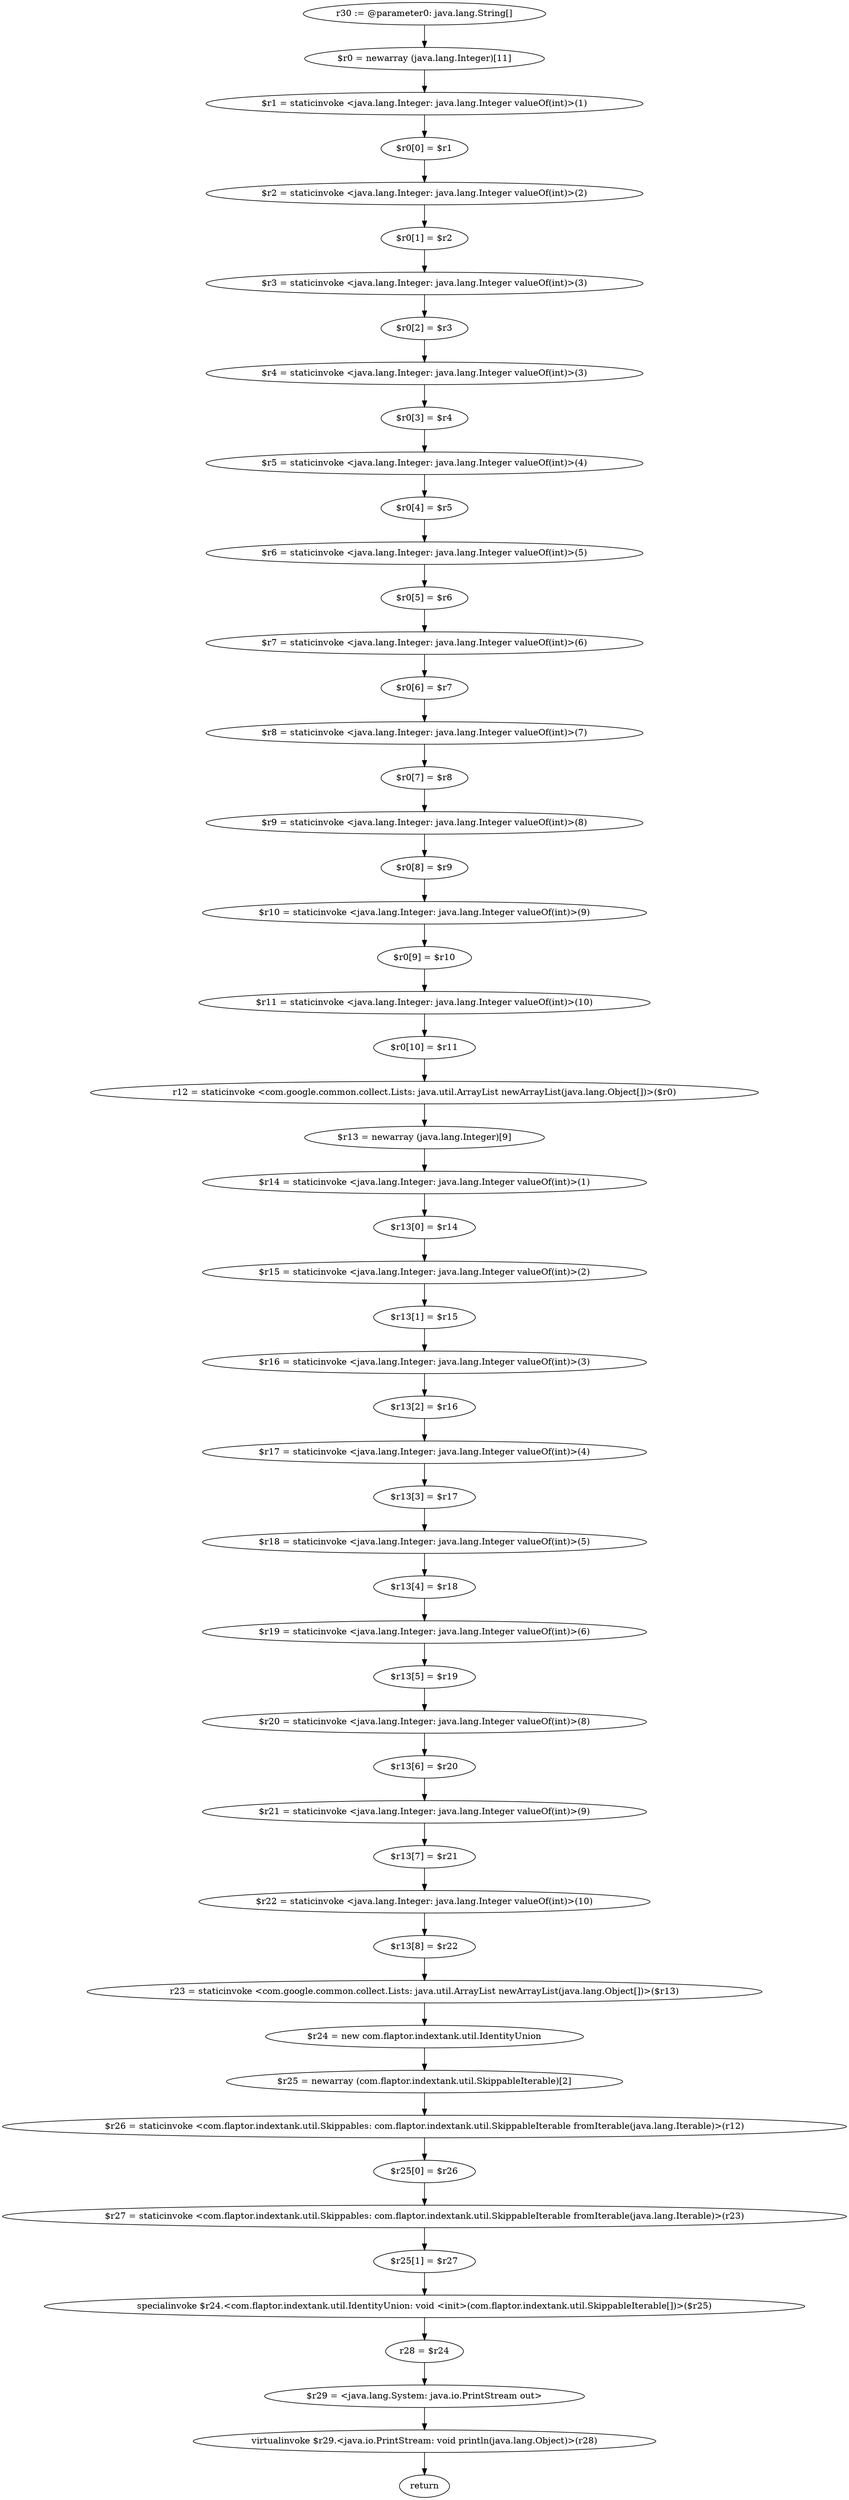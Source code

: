 digraph "unitGraph" {
    "r30 := @parameter0: java.lang.String[]"
    "$r0 = newarray (java.lang.Integer)[11]"
    "$r1 = staticinvoke <java.lang.Integer: java.lang.Integer valueOf(int)>(1)"
    "$r0[0] = $r1"
    "$r2 = staticinvoke <java.lang.Integer: java.lang.Integer valueOf(int)>(2)"
    "$r0[1] = $r2"
    "$r3 = staticinvoke <java.lang.Integer: java.lang.Integer valueOf(int)>(3)"
    "$r0[2] = $r3"
    "$r4 = staticinvoke <java.lang.Integer: java.lang.Integer valueOf(int)>(3)"
    "$r0[3] = $r4"
    "$r5 = staticinvoke <java.lang.Integer: java.lang.Integer valueOf(int)>(4)"
    "$r0[4] = $r5"
    "$r6 = staticinvoke <java.lang.Integer: java.lang.Integer valueOf(int)>(5)"
    "$r0[5] = $r6"
    "$r7 = staticinvoke <java.lang.Integer: java.lang.Integer valueOf(int)>(6)"
    "$r0[6] = $r7"
    "$r8 = staticinvoke <java.lang.Integer: java.lang.Integer valueOf(int)>(7)"
    "$r0[7] = $r8"
    "$r9 = staticinvoke <java.lang.Integer: java.lang.Integer valueOf(int)>(8)"
    "$r0[8] = $r9"
    "$r10 = staticinvoke <java.lang.Integer: java.lang.Integer valueOf(int)>(9)"
    "$r0[9] = $r10"
    "$r11 = staticinvoke <java.lang.Integer: java.lang.Integer valueOf(int)>(10)"
    "$r0[10] = $r11"
    "r12 = staticinvoke <com.google.common.collect.Lists: java.util.ArrayList newArrayList(java.lang.Object[])>($r0)"
    "$r13 = newarray (java.lang.Integer)[9]"
    "$r14 = staticinvoke <java.lang.Integer: java.lang.Integer valueOf(int)>(1)"
    "$r13[0] = $r14"
    "$r15 = staticinvoke <java.lang.Integer: java.lang.Integer valueOf(int)>(2)"
    "$r13[1] = $r15"
    "$r16 = staticinvoke <java.lang.Integer: java.lang.Integer valueOf(int)>(3)"
    "$r13[2] = $r16"
    "$r17 = staticinvoke <java.lang.Integer: java.lang.Integer valueOf(int)>(4)"
    "$r13[3] = $r17"
    "$r18 = staticinvoke <java.lang.Integer: java.lang.Integer valueOf(int)>(5)"
    "$r13[4] = $r18"
    "$r19 = staticinvoke <java.lang.Integer: java.lang.Integer valueOf(int)>(6)"
    "$r13[5] = $r19"
    "$r20 = staticinvoke <java.lang.Integer: java.lang.Integer valueOf(int)>(8)"
    "$r13[6] = $r20"
    "$r21 = staticinvoke <java.lang.Integer: java.lang.Integer valueOf(int)>(9)"
    "$r13[7] = $r21"
    "$r22 = staticinvoke <java.lang.Integer: java.lang.Integer valueOf(int)>(10)"
    "$r13[8] = $r22"
    "r23 = staticinvoke <com.google.common.collect.Lists: java.util.ArrayList newArrayList(java.lang.Object[])>($r13)"
    "$r24 = new com.flaptor.indextank.util.IdentityUnion"
    "$r25 = newarray (com.flaptor.indextank.util.SkippableIterable)[2]"
    "$r26 = staticinvoke <com.flaptor.indextank.util.Skippables: com.flaptor.indextank.util.SkippableIterable fromIterable(java.lang.Iterable)>(r12)"
    "$r25[0] = $r26"
    "$r27 = staticinvoke <com.flaptor.indextank.util.Skippables: com.flaptor.indextank.util.SkippableIterable fromIterable(java.lang.Iterable)>(r23)"
    "$r25[1] = $r27"
    "specialinvoke $r24.<com.flaptor.indextank.util.IdentityUnion: void <init>(com.flaptor.indextank.util.SkippableIterable[])>($r25)"
    "r28 = $r24"
    "$r29 = <java.lang.System: java.io.PrintStream out>"
    "virtualinvoke $r29.<java.io.PrintStream: void println(java.lang.Object)>(r28)"
    "return"
    "r30 := @parameter0: java.lang.String[]"->"$r0 = newarray (java.lang.Integer)[11]";
    "$r0 = newarray (java.lang.Integer)[11]"->"$r1 = staticinvoke <java.lang.Integer: java.lang.Integer valueOf(int)>(1)";
    "$r1 = staticinvoke <java.lang.Integer: java.lang.Integer valueOf(int)>(1)"->"$r0[0] = $r1";
    "$r0[0] = $r1"->"$r2 = staticinvoke <java.lang.Integer: java.lang.Integer valueOf(int)>(2)";
    "$r2 = staticinvoke <java.lang.Integer: java.lang.Integer valueOf(int)>(2)"->"$r0[1] = $r2";
    "$r0[1] = $r2"->"$r3 = staticinvoke <java.lang.Integer: java.lang.Integer valueOf(int)>(3)";
    "$r3 = staticinvoke <java.lang.Integer: java.lang.Integer valueOf(int)>(3)"->"$r0[2] = $r3";
    "$r0[2] = $r3"->"$r4 = staticinvoke <java.lang.Integer: java.lang.Integer valueOf(int)>(3)";
    "$r4 = staticinvoke <java.lang.Integer: java.lang.Integer valueOf(int)>(3)"->"$r0[3] = $r4";
    "$r0[3] = $r4"->"$r5 = staticinvoke <java.lang.Integer: java.lang.Integer valueOf(int)>(4)";
    "$r5 = staticinvoke <java.lang.Integer: java.lang.Integer valueOf(int)>(4)"->"$r0[4] = $r5";
    "$r0[4] = $r5"->"$r6 = staticinvoke <java.lang.Integer: java.lang.Integer valueOf(int)>(5)";
    "$r6 = staticinvoke <java.lang.Integer: java.lang.Integer valueOf(int)>(5)"->"$r0[5] = $r6";
    "$r0[5] = $r6"->"$r7 = staticinvoke <java.lang.Integer: java.lang.Integer valueOf(int)>(6)";
    "$r7 = staticinvoke <java.lang.Integer: java.lang.Integer valueOf(int)>(6)"->"$r0[6] = $r7";
    "$r0[6] = $r7"->"$r8 = staticinvoke <java.lang.Integer: java.lang.Integer valueOf(int)>(7)";
    "$r8 = staticinvoke <java.lang.Integer: java.lang.Integer valueOf(int)>(7)"->"$r0[7] = $r8";
    "$r0[7] = $r8"->"$r9 = staticinvoke <java.lang.Integer: java.lang.Integer valueOf(int)>(8)";
    "$r9 = staticinvoke <java.lang.Integer: java.lang.Integer valueOf(int)>(8)"->"$r0[8] = $r9";
    "$r0[8] = $r9"->"$r10 = staticinvoke <java.lang.Integer: java.lang.Integer valueOf(int)>(9)";
    "$r10 = staticinvoke <java.lang.Integer: java.lang.Integer valueOf(int)>(9)"->"$r0[9] = $r10";
    "$r0[9] = $r10"->"$r11 = staticinvoke <java.lang.Integer: java.lang.Integer valueOf(int)>(10)";
    "$r11 = staticinvoke <java.lang.Integer: java.lang.Integer valueOf(int)>(10)"->"$r0[10] = $r11";
    "$r0[10] = $r11"->"r12 = staticinvoke <com.google.common.collect.Lists: java.util.ArrayList newArrayList(java.lang.Object[])>($r0)";
    "r12 = staticinvoke <com.google.common.collect.Lists: java.util.ArrayList newArrayList(java.lang.Object[])>($r0)"->"$r13 = newarray (java.lang.Integer)[9]";
    "$r13 = newarray (java.lang.Integer)[9]"->"$r14 = staticinvoke <java.lang.Integer: java.lang.Integer valueOf(int)>(1)";
    "$r14 = staticinvoke <java.lang.Integer: java.lang.Integer valueOf(int)>(1)"->"$r13[0] = $r14";
    "$r13[0] = $r14"->"$r15 = staticinvoke <java.lang.Integer: java.lang.Integer valueOf(int)>(2)";
    "$r15 = staticinvoke <java.lang.Integer: java.lang.Integer valueOf(int)>(2)"->"$r13[1] = $r15";
    "$r13[1] = $r15"->"$r16 = staticinvoke <java.lang.Integer: java.lang.Integer valueOf(int)>(3)";
    "$r16 = staticinvoke <java.lang.Integer: java.lang.Integer valueOf(int)>(3)"->"$r13[2] = $r16";
    "$r13[2] = $r16"->"$r17 = staticinvoke <java.lang.Integer: java.lang.Integer valueOf(int)>(4)";
    "$r17 = staticinvoke <java.lang.Integer: java.lang.Integer valueOf(int)>(4)"->"$r13[3] = $r17";
    "$r13[3] = $r17"->"$r18 = staticinvoke <java.lang.Integer: java.lang.Integer valueOf(int)>(5)";
    "$r18 = staticinvoke <java.lang.Integer: java.lang.Integer valueOf(int)>(5)"->"$r13[4] = $r18";
    "$r13[4] = $r18"->"$r19 = staticinvoke <java.lang.Integer: java.lang.Integer valueOf(int)>(6)";
    "$r19 = staticinvoke <java.lang.Integer: java.lang.Integer valueOf(int)>(6)"->"$r13[5] = $r19";
    "$r13[5] = $r19"->"$r20 = staticinvoke <java.lang.Integer: java.lang.Integer valueOf(int)>(8)";
    "$r20 = staticinvoke <java.lang.Integer: java.lang.Integer valueOf(int)>(8)"->"$r13[6] = $r20";
    "$r13[6] = $r20"->"$r21 = staticinvoke <java.lang.Integer: java.lang.Integer valueOf(int)>(9)";
    "$r21 = staticinvoke <java.lang.Integer: java.lang.Integer valueOf(int)>(9)"->"$r13[7] = $r21";
    "$r13[7] = $r21"->"$r22 = staticinvoke <java.lang.Integer: java.lang.Integer valueOf(int)>(10)";
    "$r22 = staticinvoke <java.lang.Integer: java.lang.Integer valueOf(int)>(10)"->"$r13[8] = $r22";
    "$r13[8] = $r22"->"r23 = staticinvoke <com.google.common.collect.Lists: java.util.ArrayList newArrayList(java.lang.Object[])>($r13)";
    "r23 = staticinvoke <com.google.common.collect.Lists: java.util.ArrayList newArrayList(java.lang.Object[])>($r13)"->"$r24 = new com.flaptor.indextank.util.IdentityUnion";
    "$r24 = new com.flaptor.indextank.util.IdentityUnion"->"$r25 = newarray (com.flaptor.indextank.util.SkippableIterable)[2]";
    "$r25 = newarray (com.flaptor.indextank.util.SkippableIterable)[2]"->"$r26 = staticinvoke <com.flaptor.indextank.util.Skippables: com.flaptor.indextank.util.SkippableIterable fromIterable(java.lang.Iterable)>(r12)";
    "$r26 = staticinvoke <com.flaptor.indextank.util.Skippables: com.flaptor.indextank.util.SkippableIterable fromIterable(java.lang.Iterable)>(r12)"->"$r25[0] = $r26";
    "$r25[0] = $r26"->"$r27 = staticinvoke <com.flaptor.indextank.util.Skippables: com.flaptor.indextank.util.SkippableIterable fromIterable(java.lang.Iterable)>(r23)";
    "$r27 = staticinvoke <com.flaptor.indextank.util.Skippables: com.flaptor.indextank.util.SkippableIterable fromIterable(java.lang.Iterable)>(r23)"->"$r25[1] = $r27";
    "$r25[1] = $r27"->"specialinvoke $r24.<com.flaptor.indextank.util.IdentityUnion: void <init>(com.flaptor.indextank.util.SkippableIterable[])>($r25)";
    "specialinvoke $r24.<com.flaptor.indextank.util.IdentityUnion: void <init>(com.flaptor.indextank.util.SkippableIterable[])>($r25)"->"r28 = $r24";
    "r28 = $r24"->"$r29 = <java.lang.System: java.io.PrintStream out>";
    "$r29 = <java.lang.System: java.io.PrintStream out>"->"virtualinvoke $r29.<java.io.PrintStream: void println(java.lang.Object)>(r28)";
    "virtualinvoke $r29.<java.io.PrintStream: void println(java.lang.Object)>(r28)"->"return";
}
